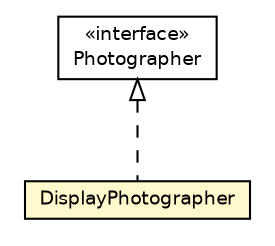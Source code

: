 #!/usr/local/bin/dot
#
# Class diagram 
# Generated by UmlGraph version 4.6 (http://www.spinellis.gr/sw/umlgraph)
#

digraph G {
	edge [fontname="Helvetica",fontsize=10,labelfontname="Helvetica",labelfontsize=10];
	node [fontname="Helvetica",fontsize=10,shape=plaintext];
	// net.chrissearle.flickrvote.web.model.Photographer
	c2713 [label=<<table border="0" cellborder="1" cellspacing="0" cellpadding="2" port="p" href="./Photographer.html">
		<tr><td><table border="0" cellspacing="0" cellpadding="1">
			<tr><td> &laquo;interface&raquo; </td></tr>
			<tr><td> Photographer </td></tr>
		</table></td></tr>
		</table>>, fontname="Helvetica", fontcolor="black", fontsize=9.0];
	// net.chrissearle.flickrvote.web.model.DisplayPhotographer
	c2715 [label=<<table border="0" cellborder="1" cellspacing="0" cellpadding="2" port="p" bgcolor="lemonChiffon" href="./DisplayPhotographer.html">
		<tr><td><table border="0" cellspacing="0" cellpadding="1">
			<tr><td> DisplayPhotographer </td></tr>
		</table></td></tr>
		</table>>, fontname="Helvetica", fontcolor="black", fontsize=9.0];
	//net.chrissearle.flickrvote.web.model.DisplayPhotographer implements net.chrissearle.flickrvote.web.model.Photographer
	c2713:p -> c2715:p [dir=back,arrowtail=empty,style=dashed];
}

